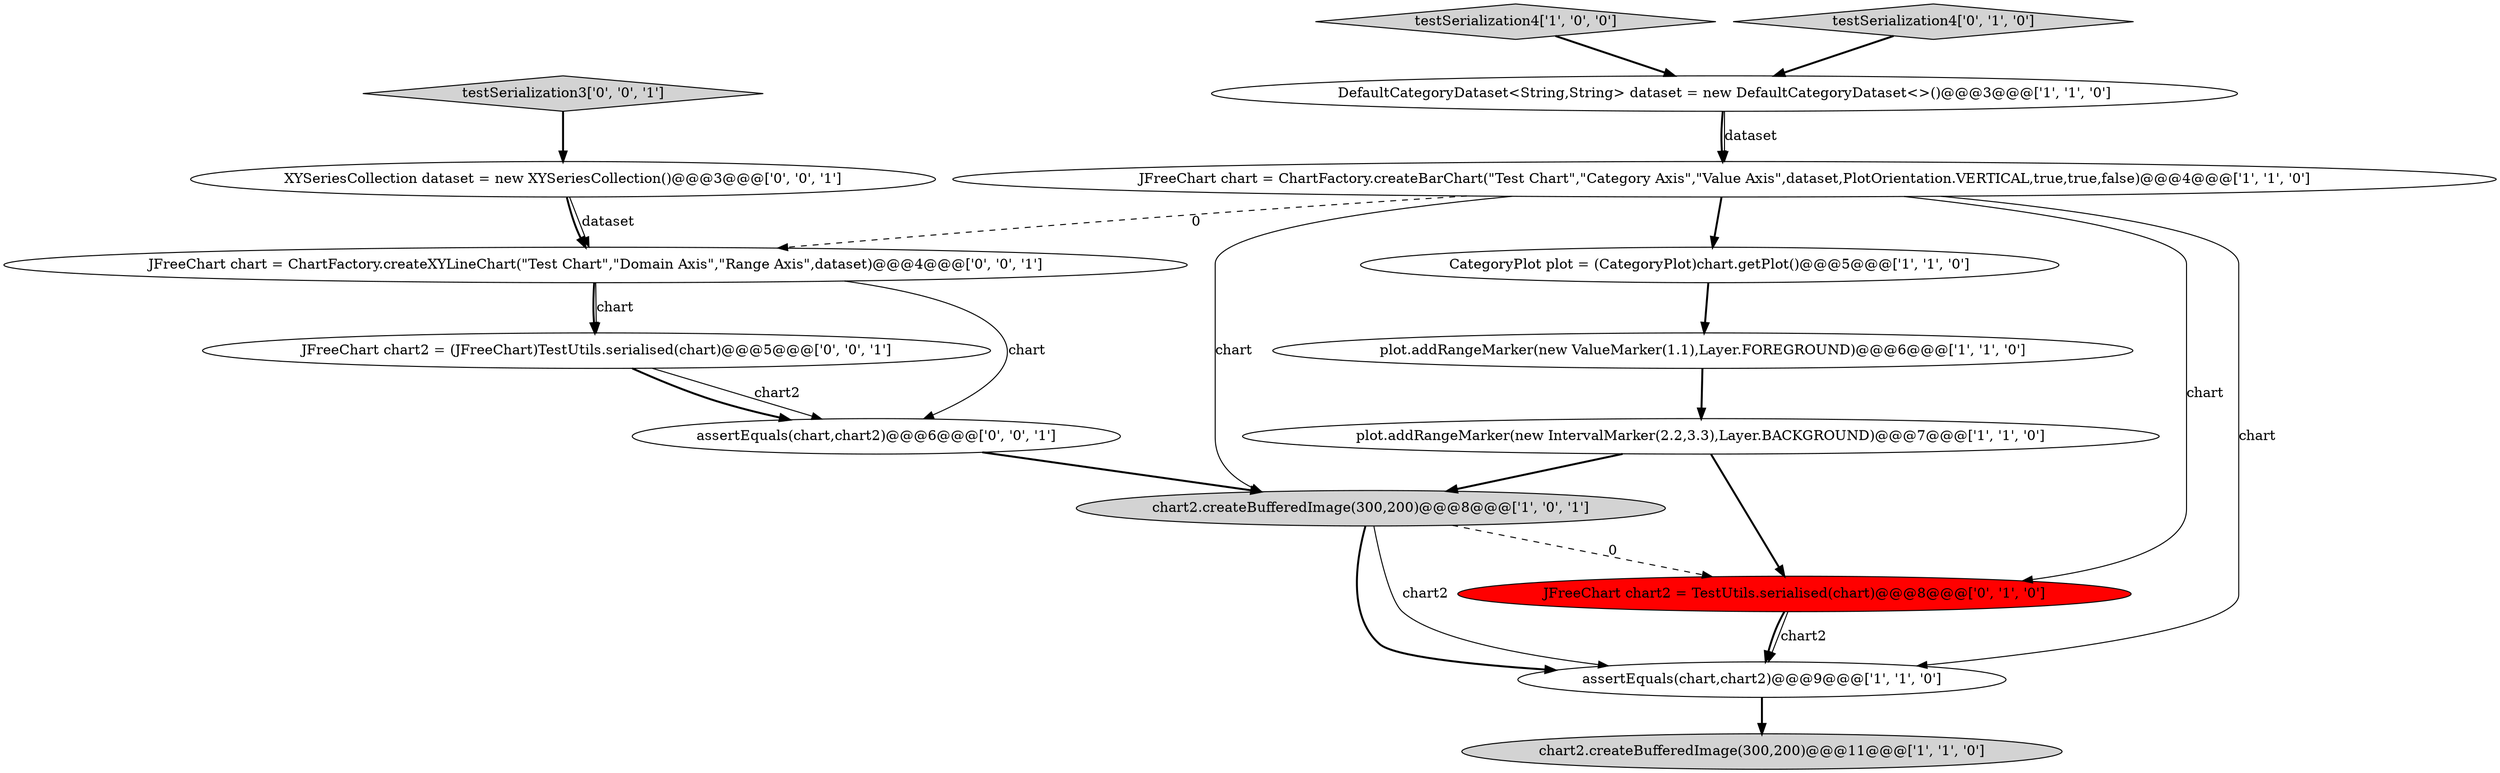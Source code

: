 digraph {
10 [style = filled, label = "JFreeChart chart2 = TestUtils.serialised(chart)@@@8@@@['0', '1', '0']", fillcolor = red, shape = ellipse image = "AAA1AAABBB2BBB"];
2 [style = filled, label = "testSerialization4['1', '0', '0']", fillcolor = lightgray, shape = diamond image = "AAA0AAABBB1BBB"];
5 [style = filled, label = "chart2.createBufferedImage(300,200)@@@8@@@['1', '0', '1']", fillcolor = lightgray, shape = ellipse image = "AAA0AAABBB1BBB"];
12 [style = filled, label = "assertEquals(chart,chart2)@@@6@@@['0', '0', '1']", fillcolor = white, shape = ellipse image = "AAA0AAABBB3BBB"];
7 [style = filled, label = "assertEquals(chart,chart2)@@@9@@@['1', '1', '0']", fillcolor = white, shape = ellipse image = "AAA0AAABBB1BBB"];
11 [style = filled, label = "testSerialization3['0', '0', '1']", fillcolor = lightgray, shape = diamond image = "AAA0AAABBB3BBB"];
15 [style = filled, label = "XYSeriesCollection dataset = new XYSeriesCollection()@@@3@@@['0', '0', '1']", fillcolor = white, shape = ellipse image = "AAA0AAABBB3BBB"];
8 [style = filled, label = "JFreeChart chart = ChartFactory.createBarChart(\"Test Chart\",\"Category Axis\",\"Value Axis\",dataset,PlotOrientation.VERTICAL,true,true,false)@@@4@@@['1', '1', '0']", fillcolor = white, shape = ellipse image = "AAA0AAABBB1BBB"];
0 [style = filled, label = "chart2.createBufferedImage(300,200)@@@11@@@['1', '1', '0']", fillcolor = lightgray, shape = ellipse image = "AAA0AAABBB1BBB"];
4 [style = filled, label = "plot.addRangeMarker(new ValueMarker(1.1),Layer.FOREGROUND)@@@6@@@['1', '1', '0']", fillcolor = white, shape = ellipse image = "AAA0AAABBB1BBB"];
14 [style = filled, label = "JFreeChart chart2 = (JFreeChart)TestUtils.serialised(chart)@@@5@@@['0', '0', '1']", fillcolor = white, shape = ellipse image = "AAA0AAABBB3BBB"];
13 [style = filled, label = "JFreeChart chart = ChartFactory.createXYLineChart(\"Test Chart\",\"Domain Axis\",\"Range Axis\",dataset)@@@4@@@['0', '0', '1']", fillcolor = white, shape = ellipse image = "AAA0AAABBB3BBB"];
1 [style = filled, label = "DefaultCategoryDataset<String,String> dataset = new DefaultCategoryDataset<>()@@@3@@@['1', '1', '0']", fillcolor = white, shape = ellipse image = "AAA0AAABBB1BBB"];
6 [style = filled, label = "plot.addRangeMarker(new IntervalMarker(2.2,3.3),Layer.BACKGROUND)@@@7@@@['1', '1', '0']", fillcolor = white, shape = ellipse image = "AAA0AAABBB1BBB"];
9 [style = filled, label = "testSerialization4['0', '1', '0']", fillcolor = lightgray, shape = diamond image = "AAA0AAABBB2BBB"];
3 [style = filled, label = "CategoryPlot plot = (CategoryPlot)chart.getPlot()@@@5@@@['1', '1', '0']", fillcolor = white, shape = ellipse image = "AAA0AAABBB1BBB"];
15->13 [style = bold, label=""];
1->8 [style = bold, label=""];
12->5 [style = bold, label=""];
4->6 [style = bold, label=""];
2->1 [style = bold, label=""];
8->3 [style = bold, label=""];
10->7 [style = solid, label="chart2"];
7->0 [style = bold, label=""];
15->13 [style = solid, label="dataset"];
3->4 [style = bold, label=""];
10->7 [style = bold, label=""];
11->15 [style = bold, label=""];
8->13 [style = dashed, label="0"];
13->12 [style = solid, label="chart"];
6->5 [style = bold, label=""];
8->7 [style = solid, label="chart"];
8->10 [style = solid, label="chart"];
14->12 [style = solid, label="chart2"];
5->10 [style = dashed, label="0"];
6->10 [style = bold, label=""];
14->12 [style = bold, label=""];
13->14 [style = solid, label="chart"];
5->7 [style = bold, label=""];
9->1 [style = bold, label=""];
8->5 [style = solid, label="chart"];
13->14 [style = bold, label=""];
5->7 [style = solid, label="chart2"];
1->8 [style = solid, label="dataset"];
}
